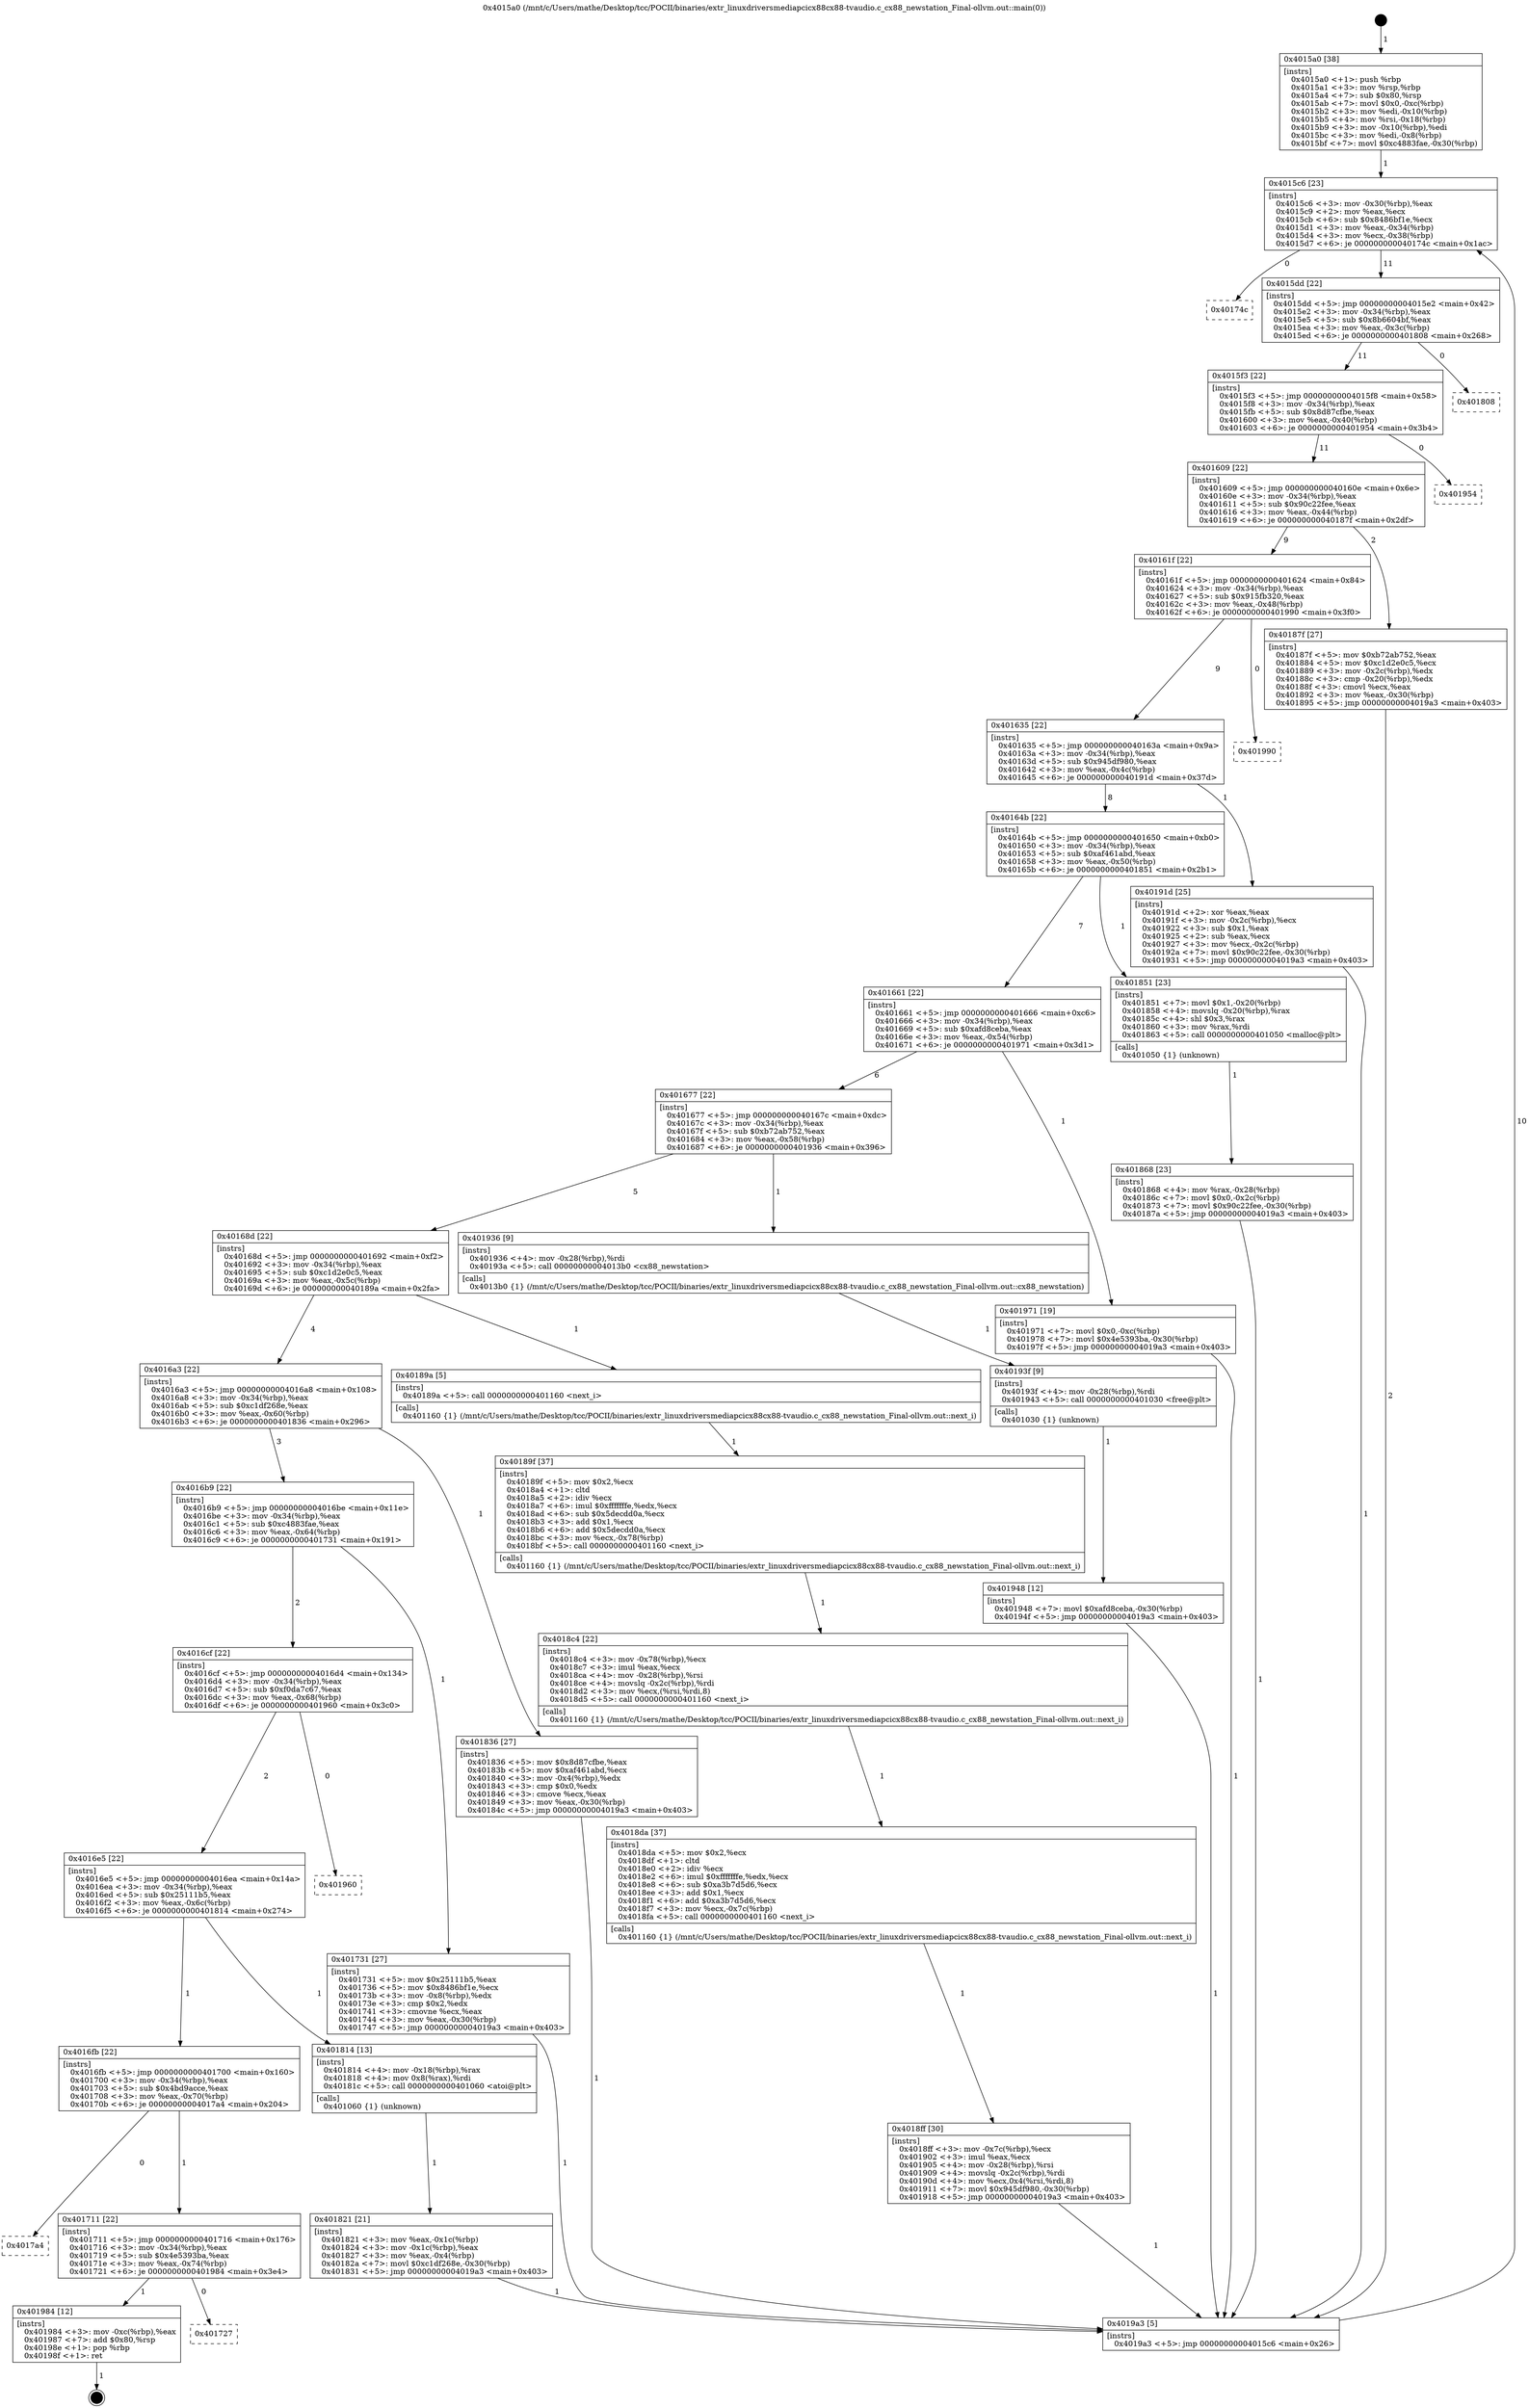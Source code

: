 digraph "0x4015a0" {
  label = "0x4015a0 (/mnt/c/Users/mathe/Desktop/tcc/POCII/binaries/extr_linuxdriversmediapcicx88cx88-tvaudio.c_cx88_newstation_Final-ollvm.out::main(0))"
  labelloc = "t"
  node[shape=record]

  Entry [label="",width=0.3,height=0.3,shape=circle,fillcolor=black,style=filled]
  "0x4015c6" [label="{
     0x4015c6 [23]\l
     | [instrs]\l
     &nbsp;&nbsp;0x4015c6 \<+3\>: mov -0x30(%rbp),%eax\l
     &nbsp;&nbsp;0x4015c9 \<+2\>: mov %eax,%ecx\l
     &nbsp;&nbsp;0x4015cb \<+6\>: sub $0x8486bf1e,%ecx\l
     &nbsp;&nbsp;0x4015d1 \<+3\>: mov %eax,-0x34(%rbp)\l
     &nbsp;&nbsp;0x4015d4 \<+3\>: mov %ecx,-0x38(%rbp)\l
     &nbsp;&nbsp;0x4015d7 \<+6\>: je 000000000040174c \<main+0x1ac\>\l
  }"]
  "0x40174c" [label="{
     0x40174c\l
  }", style=dashed]
  "0x4015dd" [label="{
     0x4015dd [22]\l
     | [instrs]\l
     &nbsp;&nbsp;0x4015dd \<+5\>: jmp 00000000004015e2 \<main+0x42\>\l
     &nbsp;&nbsp;0x4015e2 \<+3\>: mov -0x34(%rbp),%eax\l
     &nbsp;&nbsp;0x4015e5 \<+5\>: sub $0x8b6604bf,%eax\l
     &nbsp;&nbsp;0x4015ea \<+3\>: mov %eax,-0x3c(%rbp)\l
     &nbsp;&nbsp;0x4015ed \<+6\>: je 0000000000401808 \<main+0x268\>\l
  }"]
  Exit [label="",width=0.3,height=0.3,shape=circle,fillcolor=black,style=filled,peripheries=2]
  "0x401808" [label="{
     0x401808\l
  }", style=dashed]
  "0x4015f3" [label="{
     0x4015f3 [22]\l
     | [instrs]\l
     &nbsp;&nbsp;0x4015f3 \<+5\>: jmp 00000000004015f8 \<main+0x58\>\l
     &nbsp;&nbsp;0x4015f8 \<+3\>: mov -0x34(%rbp),%eax\l
     &nbsp;&nbsp;0x4015fb \<+5\>: sub $0x8d87cfbe,%eax\l
     &nbsp;&nbsp;0x401600 \<+3\>: mov %eax,-0x40(%rbp)\l
     &nbsp;&nbsp;0x401603 \<+6\>: je 0000000000401954 \<main+0x3b4\>\l
  }"]
  "0x401727" [label="{
     0x401727\l
  }", style=dashed]
  "0x401954" [label="{
     0x401954\l
  }", style=dashed]
  "0x401609" [label="{
     0x401609 [22]\l
     | [instrs]\l
     &nbsp;&nbsp;0x401609 \<+5\>: jmp 000000000040160e \<main+0x6e\>\l
     &nbsp;&nbsp;0x40160e \<+3\>: mov -0x34(%rbp),%eax\l
     &nbsp;&nbsp;0x401611 \<+5\>: sub $0x90c22fee,%eax\l
     &nbsp;&nbsp;0x401616 \<+3\>: mov %eax,-0x44(%rbp)\l
     &nbsp;&nbsp;0x401619 \<+6\>: je 000000000040187f \<main+0x2df\>\l
  }"]
  "0x401984" [label="{
     0x401984 [12]\l
     | [instrs]\l
     &nbsp;&nbsp;0x401984 \<+3\>: mov -0xc(%rbp),%eax\l
     &nbsp;&nbsp;0x401987 \<+7\>: add $0x80,%rsp\l
     &nbsp;&nbsp;0x40198e \<+1\>: pop %rbp\l
     &nbsp;&nbsp;0x40198f \<+1\>: ret\l
  }"]
  "0x40187f" [label="{
     0x40187f [27]\l
     | [instrs]\l
     &nbsp;&nbsp;0x40187f \<+5\>: mov $0xb72ab752,%eax\l
     &nbsp;&nbsp;0x401884 \<+5\>: mov $0xc1d2e0c5,%ecx\l
     &nbsp;&nbsp;0x401889 \<+3\>: mov -0x2c(%rbp),%edx\l
     &nbsp;&nbsp;0x40188c \<+3\>: cmp -0x20(%rbp),%edx\l
     &nbsp;&nbsp;0x40188f \<+3\>: cmovl %ecx,%eax\l
     &nbsp;&nbsp;0x401892 \<+3\>: mov %eax,-0x30(%rbp)\l
     &nbsp;&nbsp;0x401895 \<+5\>: jmp 00000000004019a3 \<main+0x403\>\l
  }"]
  "0x40161f" [label="{
     0x40161f [22]\l
     | [instrs]\l
     &nbsp;&nbsp;0x40161f \<+5\>: jmp 0000000000401624 \<main+0x84\>\l
     &nbsp;&nbsp;0x401624 \<+3\>: mov -0x34(%rbp),%eax\l
     &nbsp;&nbsp;0x401627 \<+5\>: sub $0x915fb320,%eax\l
     &nbsp;&nbsp;0x40162c \<+3\>: mov %eax,-0x48(%rbp)\l
     &nbsp;&nbsp;0x40162f \<+6\>: je 0000000000401990 \<main+0x3f0\>\l
  }"]
  "0x401711" [label="{
     0x401711 [22]\l
     | [instrs]\l
     &nbsp;&nbsp;0x401711 \<+5\>: jmp 0000000000401716 \<main+0x176\>\l
     &nbsp;&nbsp;0x401716 \<+3\>: mov -0x34(%rbp),%eax\l
     &nbsp;&nbsp;0x401719 \<+5\>: sub $0x4e5393ba,%eax\l
     &nbsp;&nbsp;0x40171e \<+3\>: mov %eax,-0x74(%rbp)\l
     &nbsp;&nbsp;0x401721 \<+6\>: je 0000000000401984 \<main+0x3e4\>\l
  }"]
  "0x401990" [label="{
     0x401990\l
  }", style=dashed]
  "0x401635" [label="{
     0x401635 [22]\l
     | [instrs]\l
     &nbsp;&nbsp;0x401635 \<+5\>: jmp 000000000040163a \<main+0x9a\>\l
     &nbsp;&nbsp;0x40163a \<+3\>: mov -0x34(%rbp),%eax\l
     &nbsp;&nbsp;0x40163d \<+5\>: sub $0x945df980,%eax\l
     &nbsp;&nbsp;0x401642 \<+3\>: mov %eax,-0x4c(%rbp)\l
     &nbsp;&nbsp;0x401645 \<+6\>: je 000000000040191d \<main+0x37d\>\l
  }"]
  "0x4017a4" [label="{
     0x4017a4\l
  }", style=dashed]
  "0x40191d" [label="{
     0x40191d [25]\l
     | [instrs]\l
     &nbsp;&nbsp;0x40191d \<+2\>: xor %eax,%eax\l
     &nbsp;&nbsp;0x40191f \<+3\>: mov -0x2c(%rbp),%ecx\l
     &nbsp;&nbsp;0x401922 \<+3\>: sub $0x1,%eax\l
     &nbsp;&nbsp;0x401925 \<+2\>: sub %eax,%ecx\l
     &nbsp;&nbsp;0x401927 \<+3\>: mov %ecx,-0x2c(%rbp)\l
     &nbsp;&nbsp;0x40192a \<+7\>: movl $0x90c22fee,-0x30(%rbp)\l
     &nbsp;&nbsp;0x401931 \<+5\>: jmp 00000000004019a3 \<main+0x403\>\l
  }"]
  "0x40164b" [label="{
     0x40164b [22]\l
     | [instrs]\l
     &nbsp;&nbsp;0x40164b \<+5\>: jmp 0000000000401650 \<main+0xb0\>\l
     &nbsp;&nbsp;0x401650 \<+3\>: mov -0x34(%rbp),%eax\l
     &nbsp;&nbsp;0x401653 \<+5\>: sub $0xaf461abd,%eax\l
     &nbsp;&nbsp;0x401658 \<+3\>: mov %eax,-0x50(%rbp)\l
     &nbsp;&nbsp;0x40165b \<+6\>: je 0000000000401851 \<main+0x2b1\>\l
  }"]
  "0x401948" [label="{
     0x401948 [12]\l
     | [instrs]\l
     &nbsp;&nbsp;0x401948 \<+7\>: movl $0xafd8ceba,-0x30(%rbp)\l
     &nbsp;&nbsp;0x40194f \<+5\>: jmp 00000000004019a3 \<main+0x403\>\l
  }"]
  "0x401851" [label="{
     0x401851 [23]\l
     | [instrs]\l
     &nbsp;&nbsp;0x401851 \<+7\>: movl $0x1,-0x20(%rbp)\l
     &nbsp;&nbsp;0x401858 \<+4\>: movslq -0x20(%rbp),%rax\l
     &nbsp;&nbsp;0x40185c \<+4\>: shl $0x3,%rax\l
     &nbsp;&nbsp;0x401860 \<+3\>: mov %rax,%rdi\l
     &nbsp;&nbsp;0x401863 \<+5\>: call 0000000000401050 \<malloc@plt\>\l
     | [calls]\l
     &nbsp;&nbsp;0x401050 \{1\} (unknown)\l
  }"]
  "0x401661" [label="{
     0x401661 [22]\l
     | [instrs]\l
     &nbsp;&nbsp;0x401661 \<+5\>: jmp 0000000000401666 \<main+0xc6\>\l
     &nbsp;&nbsp;0x401666 \<+3\>: mov -0x34(%rbp),%eax\l
     &nbsp;&nbsp;0x401669 \<+5\>: sub $0xafd8ceba,%eax\l
     &nbsp;&nbsp;0x40166e \<+3\>: mov %eax,-0x54(%rbp)\l
     &nbsp;&nbsp;0x401671 \<+6\>: je 0000000000401971 \<main+0x3d1\>\l
  }"]
  "0x40193f" [label="{
     0x40193f [9]\l
     | [instrs]\l
     &nbsp;&nbsp;0x40193f \<+4\>: mov -0x28(%rbp),%rdi\l
     &nbsp;&nbsp;0x401943 \<+5\>: call 0000000000401030 \<free@plt\>\l
     | [calls]\l
     &nbsp;&nbsp;0x401030 \{1\} (unknown)\l
  }"]
  "0x401971" [label="{
     0x401971 [19]\l
     | [instrs]\l
     &nbsp;&nbsp;0x401971 \<+7\>: movl $0x0,-0xc(%rbp)\l
     &nbsp;&nbsp;0x401978 \<+7\>: movl $0x4e5393ba,-0x30(%rbp)\l
     &nbsp;&nbsp;0x40197f \<+5\>: jmp 00000000004019a3 \<main+0x403\>\l
  }"]
  "0x401677" [label="{
     0x401677 [22]\l
     | [instrs]\l
     &nbsp;&nbsp;0x401677 \<+5\>: jmp 000000000040167c \<main+0xdc\>\l
     &nbsp;&nbsp;0x40167c \<+3\>: mov -0x34(%rbp),%eax\l
     &nbsp;&nbsp;0x40167f \<+5\>: sub $0xb72ab752,%eax\l
     &nbsp;&nbsp;0x401684 \<+3\>: mov %eax,-0x58(%rbp)\l
     &nbsp;&nbsp;0x401687 \<+6\>: je 0000000000401936 \<main+0x396\>\l
  }"]
  "0x4018ff" [label="{
     0x4018ff [30]\l
     | [instrs]\l
     &nbsp;&nbsp;0x4018ff \<+3\>: mov -0x7c(%rbp),%ecx\l
     &nbsp;&nbsp;0x401902 \<+3\>: imul %eax,%ecx\l
     &nbsp;&nbsp;0x401905 \<+4\>: mov -0x28(%rbp),%rsi\l
     &nbsp;&nbsp;0x401909 \<+4\>: movslq -0x2c(%rbp),%rdi\l
     &nbsp;&nbsp;0x40190d \<+4\>: mov %ecx,0x4(%rsi,%rdi,8)\l
     &nbsp;&nbsp;0x401911 \<+7\>: movl $0x945df980,-0x30(%rbp)\l
     &nbsp;&nbsp;0x401918 \<+5\>: jmp 00000000004019a3 \<main+0x403\>\l
  }"]
  "0x401936" [label="{
     0x401936 [9]\l
     | [instrs]\l
     &nbsp;&nbsp;0x401936 \<+4\>: mov -0x28(%rbp),%rdi\l
     &nbsp;&nbsp;0x40193a \<+5\>: call 00000000004013b0 \<cx88_newstation\>\l
     | [calls]\l
     &nbsp;&nbsp;0x4013b0 \{1\} (/mnt/c/Users/mathe/Desktop/tcc/POCII/binaries/extr_linuxdriversmediapcicx88cx88-tvaudio.c_cx88_newstation_Final-ollvm.out::cx88_newstation)\l
  }"]
  "0x40168d" [label="{
     0x40168d [22]\l
     | [instrs]\l
     &nbsp;&nbsp;0x40168d \<+5\>: jmp 0000000000401692 \<main+0xf2\>\l
     &nbsp;&nbsp;0x401692 \<+3\>: mov -0x34(%rbp),%eax\l
     &nbsp;&nbsp;0x401695 \<+5\>: sub $0xc1d2e0c5,%eax\l
     &nbsp;&nbsp;0x40169a \<+3\>: mov %eax,-0x5c(%rbp)\l
     &nbsp;&nbsp;0x40169d \<+6\>: je 000000000040189a \<main+0x2fa\>\l
  }"]
  "0x4018da" [label="{
     0x4018da [37]\l
     | [instrs]\l
     &nbsp;&nbsp;0x4018da \<+5\>: mov $0x2,%ecx\l
     &nbsp;&nbsp;0x4018df \<+1\>: cltd\l
     &nbsp;&nbsp;0x4018e0 \<+2\>: idiv %ecx\l
     &nbsp;&nbsp;0x4018e2 \<+6\>: imul $0xfffffffe,%edx,%ecx\l
     &nbsp;&nbsp;0x4018e8 \<+6\>: sub $0xa3b7d5d6,%ecx\l
     &nbsp;&nbsp;0x4018ee \<+3\>: add $0x1,%ecx\l
     &nbsp;&nbsp;0x4018f1 \<+6\>: add $0xa3b7d5d6,%ecx\l
     &nbsp;&nbsp;0x4018f7 \<+3\>: mov %ecx,-0x7c(%rbp)\l
     &nbsp;&nbsp;0x4018fa \<+5\>: call 0000000000401160 \<next_i\>\l
     | [calls]\l
     &nbsp;&nbsp;0x401160 \{1\} (/mnt/c/Users/mathe/Desktop/tcc/POCII/binaries/extr_linuxdriversmediapcicx88cx88-tvaudio.c_cx88_newstation_Final-ollvm.out::next_i)\l
  }"]
  "0x40189a" [label="{
     0x40189a [5]\l
     | [instrs]\l
     &nbsp;&nbsp;0x40189a \<+5\>: call 0000000000401160 \<next_i\>\l
     | [calls]\l
     &nbsp;&nbsp;0x401160 \{1\} (/mnt/c/Users/mathe/Desktop/tcc/POCII/binaries/extr_linuxdriversmediapcicx88cx88-tvaudio.c_cx88_newstation_Final-ollvm.out::next_i)\l
  }"]
  "0x4016a3" [label="{
     0x4016a3 [22]\l
     | [instrs]\l
     &nbsp;&nbsp;0x4016a3 \<+5\>: jmp 00000000004016a8 \<main+0x108\>\l
     &nbsp;&nbsp;0x4016a8 \<+3\>: mov -0x34(%rbp),%eax\l
     &nbsp;&nbsp;0x4016ab \<+5\>: sub $0xc1df268e,%eax\l
     &nbsp;&nbsp;0x4016b0 \<+3\>: mov %eax,-0x60(%rbp)\l
     &nbsp;&nbsp;0x4016b3 \<+6\>: je 0000000000401836 \<main+0x296\>\l
  }"]
  "0x4018c4" [label="{
     0x4018c4 [22]\l
     | [instrs]\l
     &nbsp;&nbsp;0x4018c4 \<+3\>: mov -0x78(%rbp),%ecx\l
     &nbsp;&nbsp;0x4018c7 \<+3\>: imul %eax,%ecx\l
     &nbsp;&nbsp;0x4018ca \<+4\>: mov -0x28(%rbp),%rsi\l
     &nbsp;&nbsp;0x4018ce \<+4\>: movslq -0x2c(%rbp),%rdi\l
     &nbsp;&nbsp;0x4018d2 \<+3\>: mov %ecx,(%rsi,%rdi,8)\l
     &nbsp;&nbsp;0x4018d5 \<+5\>: call 0000000000401160 \<next_i\>\l
     | [calls]\l
     &nbsp;&nbsp;0x401160 \{1\} (/mnt/c/Users/mathe/Desktop/tcc/POCII/binaries/extr_linuxdriversmediapcicx88cx88-tvaudio.c_cx88_newstation_Final-ollvm.out::next_i)\l
  }"]
  "0x401836" [label="{
     0x401836 [27]\l
     | [instrs]\l
     &nbsp;&nbsp;0x401836 \<+5\>: mov $0x8d87cfbe,%eax\l
     &nbsp;&nbsp;0x40183b \<+5\>: mov $0xaf461abd,%ecx\l
     &nbsp;&nbsp;0x401840 \<+3\>: mov -0x4(%rbp),%edx\l
     &nbsp;&nbsp;0x401843 \<+3\>: cmp $0x0,%edx\l
     &nbsp;&nbsp;0x401846 \<+3\>: cmove %ecx,%eax\l
     &nbsp;&nbsp;0x401849 \<+3\>: mov %eax,-0x30(%rbp)\l
     &nbsp;&nbsp;0x40184c \<+5\>: jmp 00000000004019a3 \<main+0x403\>\l
  }"]
  "0x4016b9" [label="{
     0x4016b9 [22]\l
     | [instrs]\l
     &nbsp;&nbsp;0x4016b9 \<+5\>: jmp 00000000004016be \<main+0x11e\>\l
     &nbsp;&nbsp;0x4016be \<+3\>: mov -0x34(%rbp),%eax\l
     &nbsp;&nbsp;0x4016c1 \<+5\>: sub $0xc4883fae,%eax\l
     &nbsp;&nbsp;0x4016c6 \<+3\>: mov %eax,-0x64(%rbp)\l
     &nbsp;&nbsp;0x4016c9 \<+6\>: je 0000000000401731 \<main+0x191\>\l
  }"]
  "0x40189f" [label="{
     0x40189f [37]\l
     | [instrs]\l
     &nbsp;&nbsp;0x40189f \<+5\>: mov $0x2,%ecx\l
     &nbsp;&nbsp;0x4018a4 \<+1\>: cltd\l
     &nbsp;&nbsp;0x4018a5 \<+2\>: idiv %ecx\l
     &nbsp;&nbsp;0x4018a7 \<+6\>: imul $0xfffffffe,%edx,%ecx\l
     &nbsp;&nbsp;0x4018ad \<+6\>: sub $0x5decdd0a,%ecx\l
     &nbsp;&nbsp;0x4018b3 \<+3\>: add $0x1,%ecx\l
     &nbsp;&nbsp;0x4018b6 \<+6\>: add $0x5decdd0a,%ecx\l
     &nbsp;&nbsp;0x4018bc \<+3\>: mov %ecx,-0x78(%rbp)\l
     &nbsp;&nbsp;0x4018bf \<+5\>: call 0000000000401160 \<next_i\>\l
     | [calls]\l
     &nbsp;&nbsp;0x401160 \{1\} (/mnt/c/Users/mathe/Desktop/tcc/POCII/binaries/extr_linuxdriversmediapcicx88cx88-tvaudio.c_cx88_newstation_Final-ollvm.out::next_i)\l
  }"]
  "0x401731" [label="{
     0x401731 [27]\l
     | [instrs]\l
     &nbsp;&nbsp;0x401731 \<+5\>: mov $0x25111b5,%eax\l
     &nbsp;&nbsp;0x401736 \<+5\>: mov $0x8486bf1e,%ecx\l
     &nbsp;&nbsp;0x40173b \<+3\>: mov -0x8(%rbp),%edx\l
     &nbsp;&nbsp;0x40173e \<+3\>: cmp $0x2,%edx\l
     &nbsp;&nbsp;0x401741 \<+3\>: cmovne %ecx,%eax\l
     &nbsp;&nbsp;0x401744 \<+3\>: mov %eax,-0x30(%rbp)\l
     &nbsp;&nbsp;0x401747 \<+5\>: jmp 00000000004019a3 \<main+0x403\>\l
  }"]
  "0x4016cf" [label="{
     0x4016cf [22]\l
     | [instrs]\l
     &nbsp;&nbsp;0x4016cf \<+5\>: jmp 00000000004016d4 \<main+0x134\>\l
     &nbsp;&nbsp;0x4016d4 \<+3\>: mov -0x34(%rbp),%eax\l
     &nbsp;&nbsp;0x4016d7 \<+5\>: sub $0xf0da7c67,%eax\l
     &nbsp;&nbsp;0x4016dc \<+3\>: mov %eax,-0x68(%rbp)\l
     &nbsp;&nbsp;0x4016df \<+6\>: je 0000000000401960 \<main+0x3c0\>\l
  }"]
  "0x4019a3" [label="{
     0x4019a3 [5]\l
     | [instrs]\l
     &nbsp;&nbsp;0x4019a3 \<+5\>: jmp 00000000004015c6 \<main+0x26\>\l
  }"]
  "0x4015a0" [label="{
     0x4015a0 [38]\l
     | [instrs]\l
     &nbsp;&nbsp;0x4015a0 \<+1\>: push %rbp\l
     &nbsp;&nbsp;0x4015a1 \<+3\>: mov %rsp,%rbp\l
     &nbsp;&nbsp;0x4015a4 \<+7\>: sub $0x80,%rsp\l
     &nbsp;&nbsp;0x4015ab \<+7\>: movl $0x0,-0xc(%rbp)\l
     &nbsp;&nbsp;0x4015b2 \<+3\>: mov %edi,-0x10(%rbp)\l
     &nbsp;&nbsp;0x4015b5 \<+4\>: mov %rsi,-0x18(%rbp)\l
     &nbsp;&nbsp;0x4015b9 \<+3\>: mov -0x10(%rbp),%edi\l
     &nbsp;&nbsp;0x4015bc \<+3\>: mov %edi,-0x8(%rbp)\l
     &nbsp;&nbsp;0x4015bf \<+7\>: movl $0xc4883fae,-0x30(%rbp)\l
  }"]
  "0x401868" [label="{
     0x401868 [23]\l
     | [instrs]\l
     &nbsp;&nbsp;0x401868 \<+4\>: mov %rax,-0x28(%rbp)\l
     &nbsp;&nbsp;0x40186c \<+7\>: movl $0x0,-0x2c(%rbp)\l
     &nbsp;&nbsp;0x401873 \<+7\>: movl $0x90c22fee,-0x30(%rbp)\l
     &nbsp;&nbsp;0x40187a \<+5\>: jmp 00000000004019a3 \<main+0x403\>\l
  }"]
  "0x401960" [label="{
     0x401960\l
  }", style=dashed]
  "0x4016e5" [label="{
     0x4016e5 [22]\l
     | [instrs]\l
     &nbsp;&nbsp;0x4016e5 \<+5\>: jmp 00000000004016ea \<main+0x14a\>\l
     &nbsp;&nbsp;0x4016ea \<+3\>: mov -0x34(%rbp),%eax\l
     &nbsp;&nbsp;0x4016ed \<+5\>: sub $0x25111b5,%eax\l
     &nbsp;&nbsp;0x4016f2 \<+3\>: mov %eax,-0x6c(%rbp)\l
     &nbsp;&nbsp;0x4016f5 \<+6\>: je 0000000000401814 \<main+0x274\>\l
  }"]
  "0x401821" [label="{
     0x401821 [21]\l
     | [instrs]\l
     &nbsp;&nbsp;0x401821 \<+3\>: mov %eax,-0x1c(%rbp)\l
     &nbsp;&nbsp;0x401824 \<+3\>: mov -0x1c(%rbp),%eax\l
     &nbsp;&nbsp;0x401827 \<+3\>: mov %eax,-0x4(%rbp)\l
     &nbsp;&nbsp;0x40182a \<+7\>: movl $0xc1df268e,-0x30(%rbp)\l
     &nbsp;&nbsp;0x401831 \<+5\>: jmp 00000000004019a3 \<main+0x403\>\l
  }"]
  "0x401814" [label="{
     0x401814 [13]\l
     | [instrs]\l
     &nbsp;&nbsp;0x401814 \<+4\>: mov -0x18(%rbp),%rax\l
     &nbsp;&nbsp;0x401818 \<+4\>: mov 0x8(%rax),%rdi\l
     &nbsp;&nbsp;0x40181c \<+5\>: call 0000000000401060 \<atoi@plt\>\l
     | [calls]\l
     &nbsp;&nbsp;0x401060 \{1\} (unknown)\l
  }"]
  "0x4016fb" [label="{
     0x4016fb [22]\l
     | [instrs]\l
     &nbsp;&nbsp;0x4016fb \<+5\>: jmp 0000000000401700 \<main+0x160\>\l
     &nbsp;&nbsp;0x401700 \<+3\>: mov -0x34(%rbp),%eax\l
     &nbsp;&nbsp;0x401703 \<+5\>: sub $0x4bd9acce,%eax\l
     &nbsp;&nbsp;0x401708 \<+3\>: mov %eax,-0x70(%rbp)\l
     &nbsp;&nbsp;0x40170b \<+6\>: je 00000000004017a4 \<main+0x204\>\l
  }"]
  Entry -> "0x4015a0" [label=" 1"]
  "0x4015c6" -> "0x40174c" [label=" 0"]
  "0x4015c6" -> "0x4015dd" [label=" 11"]
  "0x401984" -> Exit [label=" 1"]
  "0x4015dd" -> "0x401808" [label=" 0"]
  "0x4015dd" -> "0x4015f3" [label=" 11"]
  "0x401711" -> "0x401727" [label=" 0"]
  "0x4015f3" -> "0x401954" [label=" 0"]
  "0x4015f3" -> "0x401609" [label=" 11"]
  "0x401711" -> "0x401984" [label=" 1"]
  "0x401609" -> "0x40187f" [label=" 2"]
  "0x401609" -> "0x40161f" [label=" 9"]
  "0x4016fb" -> "0x401711" [label=" 1"]
  "0x40161f" -> "0x401990" [label=" 0"]
  "0x40161f" -> "0x401635" [label=" 9"]
  "0x4016fb" -> "0x4017a4" [label=" 0"]
  "0x401635" -> "0x40191d" [label=" 1"]
  "0x401635" -> "0x40164b" [label=" 8"]
  "0x401971" -> "0x4019a3" [label=" 1"]
  "0x40164b" -> "0x401851" [label=" 1"]
  "0x40164b" -> "0x401661" [label=" 7"]
  "0x401948" -> "0x4019a3" [label=" 1"]
  "0x401661" -> "0x401971" [label=" 1"]
  "0x401661" -> "0x401677" [label=" 6"]
  "0x40193f" -> "0x401948" [label=" 1"]
  "0x401677" -> "0x401936" [label=" 1"]
  "0x401677" -> "0x40168d" [label=" 5"]
  "0x401936" -> "0x40193f" [label=" 1"]
  "0x40168d" -> "0x40189a" [label=" 1"]
  "0x40168d" -> "0x4016a3" [label=" 4"]
  "0x40191d" -> "0x4019a3" [label=" 1"]
  "0x4016a3" -> "0x401836" [label=" 1"]
  "0x4016a3" -> "0x4016b9" [label=" 3"]
  "0x4018ff" -> "0x4019a3" [label=" 1"]
  "0x4016b9" -> "0x401731" [label=" 1"]
  "0x4016b9" -> "0x4016cf" [label=" 2"]
  "0x401731" -> "0x4019a3" [label=" 1"]
  "0x4015a0" -> "0x4015c6" [label=" 1"]
  "0x4019a3" -> "0x4015c6" [label=" 10"]
  "0x4018da" -> "0x4018ff" [label=" 1"]
  "0x4016cf" -> "0x401960" [label=" 0"]
  "0x4016cf" -> "0x4016e5" [label=" 2"]
  "0x4018c4" -> "0x4018da" [label=" 1"]
  "0x4016e5" -> "0x401814" [label=" 1"]
  "0x4016e5" -> "0x4016fb" [label=" 1"]
  "0x401814" -> "0x401821" [label=" 1"]
  "0x401821" -> "0x4019a3" [label=" 1"]
  "0x401836" -> "0x4019a3" [label=" 1"]
  "0x401851" -> "0x401868" [label=" 1"]
  "0x401868" -> "0x4019a3" [label=" 1"]
  "0x40187f" -> "0x4019a3" [label=" 2"]
  "0x40189a" -> "0x40189f" [label=" 1"]
  "0x40189f" -> "0x4018c4" [label=" 1"]
}

